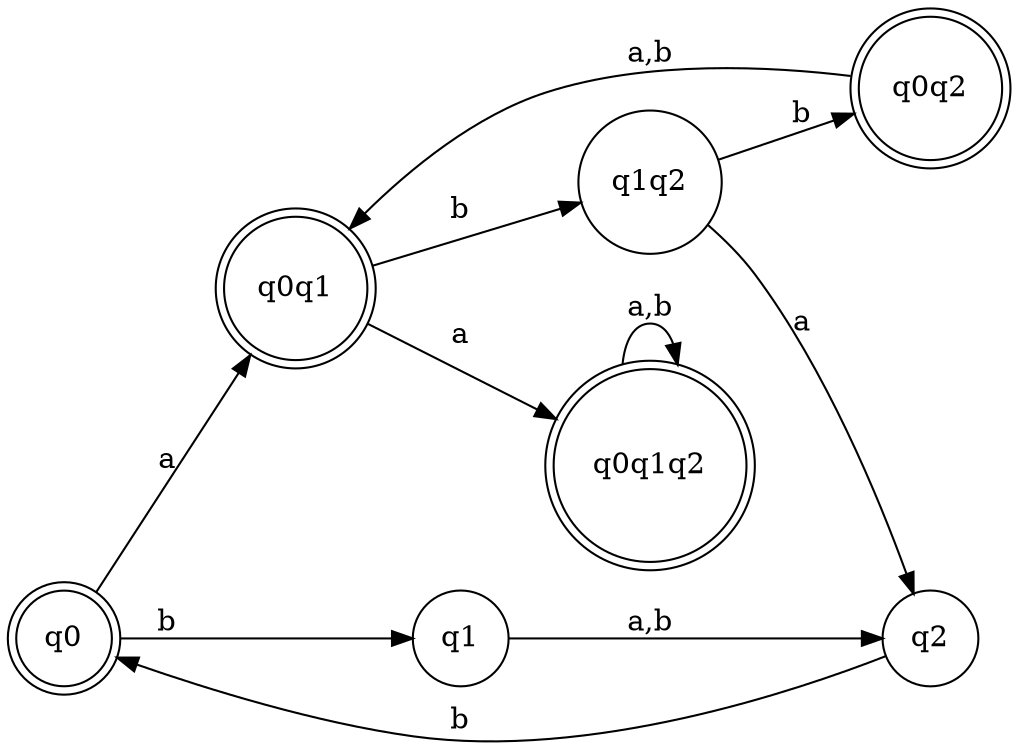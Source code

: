 digraph G {
  rankdir=LR;
  node [shape = doublecircle] q0, q0q1, q0q1q2, q0q2;
  node [shape = circle];

  q0 -> q0q1 [label="a"];
  q0 -> q1 [label="b"];
  q0q1 -> q0q1q2 [label="a"];
  q0q1 -> q1q2 [label="b"];

  q0q1q2 -> q0q1q2 [label="a,b"];
  q1 -> q2 [label="a,b"];

  q1q2 -> q2 [label="a"];
  q1q2 -> q0q2 [label="b"];

  q2 -> q0 [label="b"];

  q0q2 -> q0q1 [label="a,b"];
}